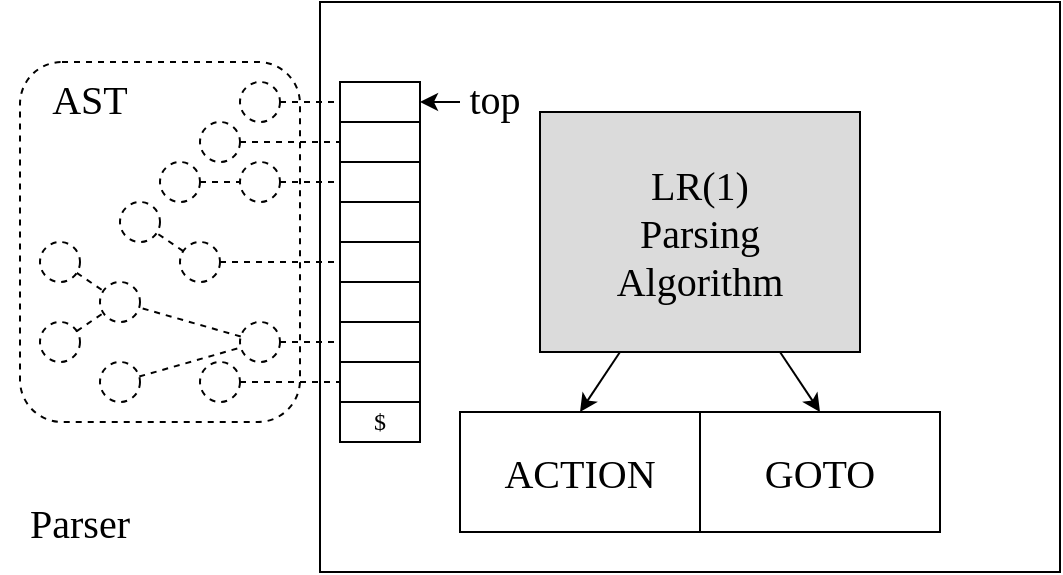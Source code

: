 <mxfile version="21.0.8" type="github">
  <diagram name="Page-1" id="Y-Iyvq3cRTGdact2nQqe">
    <mxGraphModel dx="545" dy="367" grid="1" gridSize="10" guides="1" tooltips="1" connect="1" arrows="1" fold="1" page="1" pageScale="1" pageWidth="850" pageHeight="1100" math="0" shadow="0">
      <root>
        <mxCell id="0" />
        <mxCell id="1" parent="0" />
        <mxCell id="wuFarF5JBEkP8bmfM7L0-1" value="" style="rounded=0;whiteSpace=wrap;html=1;" vertex="1" parent="1">
          <mxGeometry x="360" y="75" width="370" height="285" as="geometry" />
        </mxCell>
        <mxCell id="wuFarF5JBEkP8bmfM7L0-31" value="" style="rounded=1;whiteSpace=wrap;html=1;dashed=1;" vertex="1" parent="1">
          <mxGeometry x="210" y="105" width="140" height="180" as="geometry" />
        </mxCell>
        <mxCell id="wuFarF5JBEkP8bmfM7L0-2" value="&lt;font face=&quot;Garamond&quot; style=&quot;font-size: 20px;&quot;&gt;Parser&lt;/font&gt;" style="text;html=1;strokeColor=none;fillColor=none;align=center;verticalAlign=middle;whiteSpace=wrap;rounded=0;" vertex="1" parent="1">
          <mxGeometry x="200" y="310" width="80" height="50" as="geometry" />
        </mxCell>
        <mxCell id="wuFarF5JBEkP8bmfM7L0-3" value="" style="rounded=0;whiteSpace=wrap;html=1;" vertex="1" parent="1">
          <mxGeometry x="430" y="280" width="120" height="60" as="geometry" />
        </mxCell>
        <mxCell id="wuFarF5JBEkP8bmfM7L0-5" value="&lt;font face=&quot;Garamond&quot; style=&quot;font-size: 20px;&quot;&gt;ACTION&lt;/font&gt;" style="text;html=1;strokeColor=none;fillColor=none;align=center;verticalAlign=middle;whiteSpace=wrap;rounded=0;" vertex="1" parent="1">
          <mxGeometry x="450" y="285" width="80" height="50" as="geometry" />
        </mxCell>
        <mxCell id="wuFarF5JBEkP8bmfM7L0-6" value="" style="rounded=0;whiteSpace=wrap;html=1;" vertex="1" parent="1">
          <mxGeometry x="550" y="280" width="120" height="60" as="geometry" />
        </mxCell>
        <mxCell id="wuFarF5JBEkP8bmfM7L0-7" value="&lt;font face=&quot;Garamond&quot; style=&quot;font-size: 20px;&quot;&gt;GOTO&lt;/font&gt;" style="text;html=1;strokeColor=none;fillColor=none;align=center;verticalAlign=middle;whiteSpace=wrap;rounded=0;" vertex="1" parent="1">
          <mxGeometry x="570" y="285" width="80" height="50" as="geometry" />
        </mxCell>
        <mxCell id="wuFarF5JBEkP8bmfM7L0-10" style="rounded=0;orthogonalLoop=1;jettySize=auto;html=1;exitX=0.25;exitY=1;exitDx=0;exitDy=0;entryX=0.5;entryY=0;entryDx=0;entryDy=0;" edge="1" parent="1" source="wuFarF5JBEkP8bmfM7L0-8" target="wuFarF5JBEkP8bmfM7L0-3">
          <mxGeometry relative="1" as="geometry" />
        </mxCell>
        <mxCell id="wuFarF5JBEkP8bmfM7L0-11" style="rounded=0;orthogonalLoop=1;jettySize=auto;html=1;exitX=0.75;exitY=1;exitDx=0;exitDy=0;entryX=0.5;entryY=0;entryDx=0;entryDy=0;" edge="1" parent="1" source="wuFarF5JBEkP8bmfM7L0-8" target="wuFarF5JBEkP8bmfM7L0-6">
          <mxGeometry relative="1" as="geometry" />
        </mxCell>
        <mxCell id="wuFarF5JBEkP8bmfM7L0-8" value="" style="rounded=0;whiteSpace=wrap;html=1;fillColor=#DBDBDB;" vertex="1" parent="1">
          <mxGeometry x="470" y="130" width="160" height="120" as="geometry" />
        </mxCell>
        <mxCell id="wuFarF5JBEkP8bmfM7L0-9" value="&lt;font face=&quot;Garamond&quot; style=&quot;font-size: 20px;&quot;&gt;LR(1) Parsing Algorithm&lt;/font&gt;" style="text;html=1;strokeColor=none;fillColor=none;align=center;verticalAlign=middle;whiteSpace=wrap;rounded=0;" vertex="1" parent="1">
          <mxGeometry x="495" y="155" width="110" height="70" as="geometry" />
        </mxCell>
        <mxCell id="wuFarF5JBEkP8bmfM7L0-33" style="edgeStyle=orthogonalEdgeStyle;rounded=0;orthogonalLoop=1;jettySize=auto;html=1;exitX=1;exitY=0.5;exitDx=0;exitDy=0;endArrow=none;endFill=0;startArrow=classic;startFill=1;" edge="1" parent="1" source="wuFarF5JBEkP8bmfM7L0-12">
          <mxGeometry relative="1" as="geometry">
            <mxPoint x="430" y="125.2" as="targetPoint" />
          </mxGeometry>
        </mxCell>
        <mxCell id="wuFarF5JBEkP8bmfM7L0-12" value="" style="rounded=0;whiteSpace=wrap;html=1;" vertex="1" parent="1">
          <mxGeometry x="370" y="115" width="40" height="20" as="geometry" />
        </mxCell>
        <mxCell id="wuFarF5JBEkP8bmfM7L0-13" value="" style="rounded=0;whiteSpace=wrap;html=1;" vertex="1" parent="1">
          <mxGeometry x="370" y="135" width="40" height="20" as="geometry" />
        </mxCell>
        <mxCell id="wuFarF5JBEkP8bmfM7L0-14" value="" style="rounded=0;whiteSpace=wrap;html=1;" vertex="1" parent="1">
          <mxGeometry x="370" y="155" width="40" height="20" as="geometry" />
        </mxCell>
        <mxCell id="wuFarF5JBEkP8bmfM7L0-15" value="" style="rounded=0;whiteSpace=wrap;html=1;" vertex="1" parent="1">
          <mxGeometry x="370" y="175" width="40" height="20" as="geometry" />
        </mxCell>
        <mxCell id="wuFarF5JBEkP8bmfM7L0-16" value="" style="rounded=0;whiteSpace=wrap;html=1;" vertex="1" parent="1">
          <mxGeometry x="370" y="195" width="40" height="20" as="geometry" />
        </mxCell>
        <mxCell id="wuFarF5JBEkP8bmfM7L0-17" value="" style="rounded=0;whiteSpace=wrap;html=1;" vertex="1" parent="1">
          <mxGeometry x="370" y="215" width="40" height="20" as="geometry" />
        </mxCell>
        <mxCell id="wuFarF5JBEkP8bmfM7L0-18" value="" style="rounded=0;whiteSpace=wrap;html=1;" vertex="1" parent="1">
          <mxGeometry x="370" y="235" width="40" height="20" as="geometry" />
        </mxCell>
        <mxCell id="wuFarF5JBEkP8bmfM7L0-19" value="" style="rounded=0;whiteSpace=wrap;html=1;" vertex="1" parent="1">
          <mxGeometry x="370" y="255" width="40" height="20" as="geometry" />
        </mxCell>
        <mxCell id="wuFarF5JBEkP8bmfM7L0-20" value="" style="ellipse;whiteSpace=wrap;html=1;aspect=fixed;dashed=1;" vertex="1" parent="1">
          <mxGeometry x="260" y="175" width="20" height="20" as="geometry" />
        </mxCell>
        <mxCell id="wuFarF5JBEkP8bmfM7L0-23" style="rounded=0;orthogonalLoop=1;jettySize=auto;html=1;endArrow=none;endFill=0;dashed=1;" edge="1" parent="1" source="wuFarF5JBEkP8bmfM7L0-29" target="wuFarF5JBEkP8bmfM7L0-20">
          <mxGeometry relative="1" as="geometry" />
        </mxCell>
        <mxCell id="wuFarF5JBEkP8bmfM7L0-22" value="" style="ellipse;whiteSpace=wrap;html=1;aspect=fixed;dashed=1;" vertex="1" parent="1">
          <mxGeometry x="320" y="155" width="20" height="20" as="geometry" />
        </mxCell>
        <mxCell id="wuFarF5JBEkP8bmfM7L0-24" value="" style="ellipse;whiteSpace=wrap;html=1;aspect=fixed;dashed=1;" vertex="1" parent="1">
          <mxGeometry x="320" y="235" width="20" height="20" as="geometry" />
        </mxCell>
        <mxCell id="wuFarF5JBEkP8bmfM7L0-25" style="rounded=0;orthogonalLoop=1;jettySize=auto;html=1;endArrow=none;endFill=0;dashed=1;" edge="1" parent="1" source="wuFarF5JBEkP8bmfM7L0-26" target="wuFarF5JBEkP8bmfM7L0-24">
          <mxGeometry relative="1" as="geometry" />
        </mxCell>
        <mxCell id="wuFarF5JBEkP8bmfM7L0-26" value="" style="ellipse;whiteSpace=wrap;html=1;aspect=fixed;dashed=1;" vertex="1" parent="1">
          <mxGeometry x="250" y="255" width="20" height="20" as="geometry" />
        </mxCell>
        <mxCell id="wuFarF5JBEkP8bmfM7L0-27" value="" style="ellipse;whiteSpace=wrap;html=1;aspect=fixed;dashed=1;" vertex="1" parent="1">
          <mxGeometry x="250" y="215" width="20" height="20" as="geometry" />
        </mxCell>
        <mxCell id="wuFarF5JBEkP8bmfM7L0-28" style="rounded=0;orthogonalLoop=1;jettySize=auto;html=1;endArrow=none;endFill=0;dashed=1;" edge="1" parent="1" source="wuFarF5JBEkP8bmfM7L0-24" target="wuFarF5JBEkP8bmfM7L0-27">
          <mxGeometry relative="1" as="geometry" />
        </mxCell>
        <mxCell id="wuFarF5JBEkP8bmfM7L0-29" value="" style="ellipse;whiteSpace=wrap;html=1;aspect=fixed;dashed=1;" vertex="1" parent="1">
          <mxGeometry x="290" y="195" width="20" height="20" as="geometry" />
        </mxCell>
        <mxCell id="wuFarF5JBEkP8bmfM7L0-35" value="&lt;font face=&quot;Garamond&quot; style=&quot;font-size: 20px;&quot;&gt;top&lt;/font&gt;" style="text;html=1;strokeColor=none;fillColor=none;align=center;verticalAlign=middle;whiteSpace=wrap;rounded=0;" vertex="1" parent="1">
          <mxGeometry x="435" y="115" width="25" height="15" as="geometry" />
        </mxCell>
        <mxCell id="wuFarF5JBEkP8bmfM7L0-39" style="rounded=0;orthogonalLoop=1;jettySize=auto;html=1;startArrow=none;startFill=0;endArrow=none;endFill=0;dashed=1;" edge="1" parent="1" source="wuFarF5JBEkP8bmfM7L0-36" target="wuFarF5JBEkP8bmfM7L0-27">
          <mxGeometry relative="1" as="geometry" />
        </mxCell>
        <mxCell id="wuFarF5JBEkP8bmfM7L0-36" value="" style="ellipse;whiteSpace=wrap;html=1;aspect=fixed;dashed=1;" vertex="1" parent="1">
          <mxGeometry x="220" y="195" width="20" height="20" as="geometry" />
        </mxCell>
        <mxCell id="wuFarF5JBEkP8bmfM7L0-38" style="rounded=0;orthogonalLoop=1;jettySize=auto;html=1;dashed=1;endArrow=none;endFill=0;" edge="1" parent="1" source="wuFarF5JBEkP8bmfM7L0-37" target="wuFarF5JBEkP8bmfM7L0-27">
          <mxGeometry relative="1" as="geometry" />
        </mxCell>
        <mxCell id="wuFarF5JBEkP8bmfM7L0-37" value="" style="ellipse;whiteSpace=wrap;html=1;aspect=fixed;dashed=1;" vertex="1" parent="1">
          <mxGeometry x="220" y="235" width="20" height="20" as="geometry" />
        </mxCell>
        <mxCell id="wuFarF5JBEkP8bmfM7L0-40" value="" style="ellipse;whiteSpace=wrap;html=1;aspect=fixed;dashed=1;" vertex="1" parent="1">
          <mxGeometry x="300" y="135" width="20" height="20" as="geometry" />
        </mxCell>
        <mxCell id="wuFarF5JBEkP8bmfM7L0-50" style="rounded=0;orthogonalLoop=1;jettySize=auto;html=1;dashed=1;endArrow=none;endFill=0;" edge="1" parent="1" source="wuFarF5JBEkP8bmfM7L0-41" target="wuFarF5JBEkP8bmfM7L0-12">
          <mxGeometry relative="1" as="geometry" />
        </mxCell>
        <mxCell id="wuFarF5JBEkP8bmfM7L0-41" value="" style="ellipse;whiteSpace=wrap;html=1;aspect=fixed;dashed=1;" vertex="1" parent="1">
          <mxGeometry x="320" y="115" width="20" height="20" as="geometry" />
        </mxCell>
        <mxCell id="wuFarF5JBEkP8bmfM7L0-44" style="rounded=0;orthogonalLoop=1;jettySize=auto;html=1;exitX=1;exitY=0.5;exitDx=0;exitDy=0;entryX=0;entryY=0.5;entryDx=0;entryDy=0;endArrow=none;endFill=0;dashed=1;" edge="1" parent="1" source="wuFarF5JBEkP8bmfM7L0-42" target="wuFarF5JBEkP8bmfM7L0-22">
          <mxGeometry relative="1" as="geometry" />
        </mxCell>
        <mxCell id="wuFarF5JBEkP8bmfM7L0-42" value="" style="ellipse;whiteSpace=wrap;html=1;aspect=fixed;dashed=1;" vertex="1" parent="1">
          <mxGeometry x="280" y="155" width="20" height="20" as="geometry" />
        </mxCell>
        <mxCell id="wuFarF5JBEkP8bmfM7L0-45" style="rounded=0;orthogonalLoop=1;jettySize=auto;html=1;endArrow=none;endFill=0;dashed=1;" edge="1" parent="1" source="wuFarF5JBEkP8bmfM7L0-40" target="wuFarF5JBEkP8bmfM7L0-13">
          <mxGeometry relative="1" as="geometry">
            <mxPoint x="310" y="175" as="sourcePoint" />
            <mxPoint x="330" y="175" as="targetPoint" />
          </mxGeometry>
        </mxCell>
        <mxCell id="wuFarF5JBEkP8bmfM7L0-47" value="&lt;font face=&quot;Garamond&quot; style=&quot;font-size: 20px;&quot;&gt;AST&lt;/font&gt;" style="text;html=1;strokeColor=none;fillColor=none;align=center;verticalAlign=middle;whiteSpace=wrap;rounded=0;dashed=1;" vertex="1" parent="1">
          <mxGeometry x="220" y="115" width="50" height="15" as="geometry" />
        </mxCell>
        <mxCell id="wuFarF5JBEkP8bmfM7L0-48" value="&lt;font face=&quot;Garamond&quot;&gt;$&lt;/font&gt;" style="rounded=0;whiteSpace=wrap;html=1;" vertex="1" parent="1">
          <mxGeometry x="370" y="275" width="40" height="20" as="geometry" />
        </mxCell>
        <mxCell id="wuFarF5JBEkP8bmfM7L0-51" style="rounded=0;orthogonalLoop=1;jettySize=auto;html=1;dashed=1;endArrow=none;endFill=0;" edge="1" parent="1" source="wuFarF5JBEkP8bmfM7L0-22" target="wuFarF5JBEkP8bmfM7L0-14">
          <mxGeometry relative="1" as="geometry">
            <mxPoint x="340" y="164.8" as="sourcePoint" />
            <mxPoint x="370" y="164.8" as="targetPoint" />
          </mxGeometry>
        </mxCell>
        <mxCell id="wuFarF5JBEkP8bmfM7L0-52" style="rounded=0;orthogonalLoop=1;jettySize=auto;html=1;dashed=1;endArrow=none;endFill=0;" edge="1" parent="1" source="wuFarF5JBEkP8bmfM7L0-29" target="wuFarF5JBEkP8bmfM7L0-16">
          <mxGeometry relative="1" as="geometry">
            <mxPoint x="310" y="204.8" as="sourcePoint" />
            <mxPoint x="340" y="204.8" as="targetPoint" />
          </mxGeometry>
        </mxCell>
        <mxCell id="wuFarF5JBEkP8bmfM7L0-53" style="rounded=0;orthogonalLoop=1;jettySize=auto;html=1;dashed=1;endArrow=none;endFill=0;" edge="1" parent="1" source="wuFarF5JBEkP8bmfM7L0-24" target="wuFarF5JBEkP8bmfM7L0-18">
          <mxGeometry relative="1" as="geometry">
            <mxPoint x="300" y="244.8" as="sourcePoint" />
            <mxPoint x="360" y="244.8" as="targetPoint" />
          </mxGeometry>
        </mxCell>
        <mxCell id="wuFarF5JBEkP8bmfM7L0-54" value="" style="ellipse;whiteSpace=wrap;html=1;aspect=fixed;dashed=1;" vertex="1" parent="1">
          <mxGeometry x="300" y="255" width="20" height="20" as="geometry" />
        </mxCell>
        <mxCell id="wuFarF5JBEkP8bmfM7L0-55" style="rounded=0;orthogonalLoop=1;jettySize=auto;html=1;dashed=1;endArrow=none;endFill=0;" edge="1" parent="1" source="wuFarF5JBEkP8bmfM7L0-54" target="wuFarF5JBEkP8bmfM7L0-19">
          <mxGeometry relative="1" as="geometry">
            <mxPoint x="350" y="255" as="sourcePoint" />
            <mxPoint x="380" y="255" as="targetPoint" />
          </mxGeometry>
        </mxCell>
      </root>
    </mxGraphModel>
  </diagram>
</mxfile>
